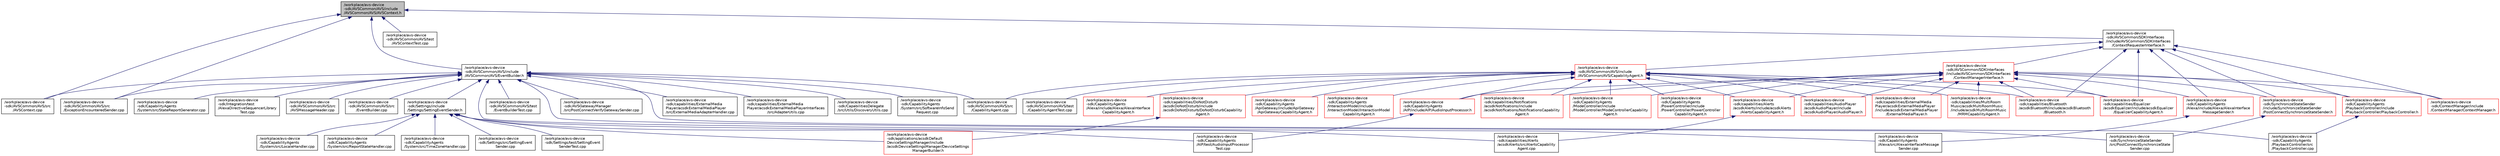 digraph "/workplace/avs-device-sdk/AVSCommon/AVS/include/AVSCommon/AVS/AVSContext.h"
{
  edge [fontname="Helvetica",fontsize="10",labelfontname="Helvetica",labelfontsize="10"];
  node [fontname="Helvetica",fontsize="10",shape=record];
  Node35 [label="/workplace/avs-device\l-sdk/AVSCommon/AVS/include\l/AVSCommon/AVS/AVSContext.h",height=0.2,width=0.4,color="black", fillcolor="grey75", style="filled", fontcolor="black"];
  Node35 -> Node36 [dir="back",color="midnightblue",fontsize="10",style="solid",fontname="Helvetica"];
  Node36 [label="/workplace/avs-device\l-sdk/AVSCommon/AVS/include\l/AVSCommon/AVS/EventBuilder.h",height=0.2,width=0.4,color="black", fillcolor="white", style="filled",URL="$_event_builder_8h.html"];
  Node36 -> Node37 [dir="back",color="midnightblue",fontsize="10",style="solid",fontname="Helvetica"];
  Node37 [label="/workplace/avs-device\l-sdk/AVSCommon/AVS/src\l/AVSContext.cpp",height=0.2,width=0.4,color="black", fillcolor="white", style="filled",URL="$_a_v_s_context_8cpp.html"];
  Node36 -> Node38 [dir="back",color="midnightblue",fontsize="10",style="solid",fontname="Helvetica"];
  Node38 [label="/workplace/avs-device\l-sdk/AVSCommon/AVS/src\l/AVSMessageHeader.cpp",height=0.2,width=0.4,color="black", fillcolor="white", style="filled",URL="$_a_v_s_message_header_8cpp.html"];
  Node36 -> Node39 [dir="back",color="midnightblue",fontsize="10",style="solid",fontname="Helvetica"];
  Node39 [label="/workplace/avs-device\l-sdk/AVSCommon/AVS/src\l/CapabilityAgent.cpp",height=0.2,width=0.4,color="black", fillcolor="white", style="filled",URL="$_capability_agent_8cpp.html"];
  Node36 -> Node40 [dir="back",color="midnightblue",fontsize="10",style="solid",fontname="Helvetica"];
  Node40 [label="/workplace/avs-device\l-sdk/AVSCommon/AVS/src\l/EventBuilder.cpp",height=0.2,width=0.4,color="black", fillcolor="white", style="filled",URL="$_event_builder_8cpp.html"];
  Node36 -> Node41 [dir="back",color="midnightblue",fontsize="10",style="solid",fontname="Helvetica"];
  Node41 [label="/workplace/avs-device\l-sdk/AVSCommon/AVS/src\l/ExceptionEncounteredSender.cpp",height=0.2,width=0.4,color="black", fillcolor="white", style="filled",URL="$_exception_encountered_sender_8cpp.html"];
  Node36 -> Node42 [dir="back",color="midnightblue",fontsize="10",style="solid",fontname="Helvetica"];
  Node42 [label="/workplace/avs-device\l-sdk/AVSCommon/AVS/test\l/EventBuilderTest.cpp",height=0.2,width=0.4,color="black", fillcolor="white", style="filled",URL="$_event_builder_test_8cpp.html"];
  Node36 -> Node43 [dir="back",color="midnightblue",fontsize="10",style="solid",fontname="Helvetica"];
  Node43 [label="/workplace/avs-device\l-sdk/AVSGatewayManager\l/src/PostConnectVerifyGatewaySender.cpp",height=0.2,width=0.4,color="black", fillcolor="white", style="filled",URL="$_post_connect_verify_gateway_sender_8cpp.html"];
  Node36 -> Node44 [dir="back",color="midnightblue",fontsize="10",style="solid",fontname="Helvetica"];
  Node44 [label="/workplace/avs-device\l-sdk/capabilities/ExternalMedia\lPlayer/acsdkExternalMediaPlayer\l/src/ExternalMediaAdapterHandler.cpp",height=0.2,width=0.4,color="black", fillcolor="white", style="filled",URL="$_external_media_adapter_handler_8cpp.html"];
  Node36 -> Node45 [dir="back",color="midnightblue",fontsize="10",style="solid",fontname="Helvetica"];
  Node45 [label="/workplace/avs-device\l-sdk/capabilities/ExternalMedia\lPlayer/acsdkExternalMediaPlayerInterfaces\l/src/AdapterUtils.cpp",height=0.2,width=0.4,color="black", fillcolor="white", style="filled",URL="$_adapter_utils_8cpp.html"];
  Node36 -> Node46 [dir="back",color="midnightblue",fontsize="10",style="solid",fontname="Helvetica"];
  Node46 [label="/workplace/avs-device\l-sdk/CapabilitiesDelegate\l/src/Utils/DiscoveryUtils.cpp",height=0.2,width=0.4,color="black", fillcolor="white", style="filled",URL="$_discovery_utils_8cpp.html"];
  Node36 -> Node47 [dir="back",color="midnightblue",fontsize="10",style="solid",fontname="Helvetica"];
  Node47 [label="/workplace/avs-device\l-sdk/CapabilityAgents\l/Alexa/src/AlexaInterfaceMessage\lSender.cpp",height=0.2,width=0.4,color="black", fillcolor="white", style="filled",URL="$_alexa_interface_message_sender_8cpp.html"];
  Node36 -> Node48 [dir="back",color="midnightblue",fontsize="10",style="solid",fontname="Helvetica"];
  Node48 [label="/workplace/avs-device\l-sdk/CapabilityAgents\l/PlaybackController/src\l/PlaybackController.cpp",height=0.2,width=0.4,color="black", fillcolor="white", style="filled",URL="$_playback_controller_8cpp.html"];
  Node36 -> Node49 [dir="back",color="midnightblue",fontsize="10",style="solid",fontname="Helvetica"];
  Node49 [label="/workplace/avs-device\l-sdk/CapabilityAgents\l/System/src/SoftwareInfoSend\lRequest.cpp",height=0.2,width=0.4,color="black", fillcolor="white", style="filled",URL="$_software_info_send_request_8cpp.html"];
  Node36 -> Node50 [dir="back",color="midnightblue",fontsize="10",style="solid",fontname="Helvetica"];
  Node50 [label="/workplace/avs-device\l-sdk/CapabilityAgents\l/System/src/StateReportGenerator.cpp",height=0.2,width=0.4,color="black", fillcolor="white", style="filled",URL="$_state_report_generator_8cpp.html"];
  Node36 -> Node51 [dir="back",color="midnightblue",fontsize="10",style="solid",fontname="Helvetica"];
  Node51 [label="/workplace/avs-device\l-sdk/Integration/test\l/AlexaDirectiveSequencerLibrary\lTest.cpp",height=0.2,width=0.4,color="black", fillcolor="white", style="filled",URL="$_alexa_directive_sequencer_library_test_8cpp.html"];
  Node36 -> Node52 [dir="back",color="midnightblue",fontsize="10",style="solid",fontname="Helvetica"];
  Node52 [label="/workplace/avs-device\l-sdk/Settings/include\l/Settings/SettingEventSender.h",height=0.2,width=0.4,color="black", fillcolor="white", style="filled",URL="$_setting_event_sender_8h.html"];
  Node52 -> Node53 [dir="back",color="midnightblue",fontsize="10",style="solid",fontname="Helvetica"];
  Node53 [label="/workplace/avs-device\l-sdk/applications/acsdkDefault\lDeviceSettingsManager/include\l/acsdkDeviceSettingsManager/DeviceSettings\lManagerBuilder.h",height=0.2,width=0.4,color="red", fillcolor="white", style="filled",URL="$_device_settings_manager_builder_8h.html"];
  Node52 -> Node56 [dir="back",color="midnightblue",fontsize="10",style="solid",fontname="Helvetica"];
  Node56 [label="/workplace/avs-device\l-sdk/capabilities/Alerts\l/acsdkAlerts/src/AlertsCapability\lAgent.cpp",height=0.2,width=0.4,color="black", fillcolor="white", style="filled",URL="$_alerts_capability_agent_8cpp.html"];
  Node52 -> Node57 [dir="back",color="midnightblue",fontsize="10",style="solid",fontname="Helvetica"];
  Node57 [label="/workplace/avs-device\l-sdk/CapabilityAgents\l/AIP/test/AudioInputProcessor\lTest.cpp",height=0.2,width=0.4,color="black", fillcolor="white", style="filled",URL="$_audio_input_processor_test_8cpp.html"];
  Node52 -> Node58 [dir="back",color="midnightblue",fontsize="10",style="solid",fontname="Helvetica"];
  Node58 [label="/workplace/avs-device\l-sdk/CapabilityAgents\l/System/src/LocaleHandler.cpp",height=0.2,width=0.4,color="black", fillcolor="white", style="filled",URL="$_locale_handler_8cpp.html"];
  Node52 -> Node59 [dir="back",color="midnightblue",fontsize="10",style="solid",fontname="Helvetica"];
  Node59 [label="/workplace/avs-device\l-sdk/CapabilityAgents\l/System/src/ReportStateHandler.cpp",height=0.2,width=0.4,color="black", fillcolor="white", style="filled",URL="$_report_state_handler_8cpp.html"];
  Node52 -> Node60 [dir="back",color="midnightblue",fontsize="10",style="solid",fontname="Helvetica"];
  Node60 [label="/workplace/avs-device\l-sdk/CapabilityAgents\l/System/src/TimeZoneHandler.cpp",height=0.2,width=0.4,color="black", fillcolor="white", style="filled",URL="$_time_zone_handler_8cpp.html"];
  Node52 -> Node61 [dir="back",color="midnightblue",fontsize="10",style="solid",fontname="Helvetica"];
  Node61 [label="/workplace/avs-device\l-sdk/Settings/src/SettingEvent\lSender.cpp",height=0.2,width=0.4,color="black", fillcolor="white", style="filled",URL="$_setting_event_sender_8cpp.html"];
  Node52 -> Node62 [dir="back",color="midnightblue",fontsize="10",style="solid",fontname="Helvetica"];
  Node62 [label="/workplace/avs-device\l-sdk/Settings/test/SettingEvent\lSenderTest.cpp",height=0.2,width=0.4,color="black", fillcolor="white", style="filled",URL="$_setting_event_sender_test_8cpp.html"];
  Node36 -> Node63 [dir="back",color="midnightblue",fontsize="10",style="solid",fontname="Helvetica"];
  Node63 [label="/workplace/avs-device\l-sdk/SynchronizeStateSender\l/src/PostConnectSynchronizeState\lSender.cpp",height=0.2,width=0.4,color="black", fillcolor="white", style="filled",URL="$_post_connect_synchronize_state_sender_8cpp.html"];
  Node35 -> Node37 [dir="back",color="midnightblue",fontsize="10",style="solid",fontname="Helvetica"];
  Node35 -> Node41 [dir="back",color="midnightblue",fontsize="10",style="solid",fontname="Helvetica"];
  Node35 -> Node64 [dir="back",color="midnightblue",fontsize="10",style="solid",fontname="Helvetica"];
  Node64 [label="/workplace/avs-device\l-sdk/AVSCommon/AVS/test\l/AVSContextTest.cpp",height=0.2,width=0.4,color="black", fillcolor="white", style="filled",URL="$_a_v_s_context_test_8cpp.html"];
  Node35 -> Node65 [dir="back",color="midnightblue",fontsize="10",style="solid",fontname="Helvetica"];
  Node65 [label="/workplace/avs-device\l-sdk/AVSCommon/SDKInterfaces\l/include/AVSCommon/SDKInterfaces\l/ContextRequesterInterface.h",height=0.2,width=0.4,color="black", fillcolor="white", style="filled",URL="$_context_requester_interface_8h.html"];
  Node65 -> Node66 [dir="back",color="midnightblue",fontsize="10",style="solid",fontname="Helvetica"];
  Node66 [label="/workplace/avs-device\l-sdk/AVSCommon/AVS/include\l/AVSCommon/AVS/CapabilityAgent.h",height=0.2,width=0.4,color="red", fillcolor="white", style="filled",URL="$_capability_agent_8h.html"];
  Node66 -> Node39 [dir="back",color="midnightblue",fontsize="10",style="solid",fontname="Helvetica"];
  Node66 -> Node67 [dir="back",color="midnightblue",fontsize="10",style="solid",fontname="Helvetica"];
  Node67 [label="/workplace/avs-device\l-sdk/AVSCommon/AVS/test\l/CapabilityAgentTest.cpp",height=0.2,width=0.4,color="black", fillcolor="white", style="filled",URL="$_capability_agent_test_8cpp.html"];
  Node66 -> Node68 [dir="back",color="midnightblue",fontsize="10",style="solid",fontname="Helvetica"];
  Node68 [label="/workplace/avs-device\l-sdk/capabilities/Alerts\l/acsdkAlerts/include/acsdkAlerts\l/AlertsCapabilityAgent.h",height=0.2,width=0.4,color="red", fillcolor="white", style="filled",URL="$_alerts_capability_agent_8h.html"];
  Node68 -> Node56 [dir="back",color="midnightblue",fontsize="10",style="solid",fontname="Helvetica"];
  Node66 -> Node72 [dir="back",color="midnightblue",fontsize="10",style="solid",fontname="Helvetica"];
  Node72 [label="/workplace/avs-device\l-sdk/capabilities/AudioPlayer\l/acsdkAudioPlayer/include\l/acsdkAudioPlayer/AudioPlayer.h",height=0.2,width=0.4,color="red", fillcolor="white", style="filled",URL="$_audio_player_8h.html"];
  Node66 -> Node92 [dir="back",color="midnightblue",fontsize="10",style="solid",fontname="Helvetica"];
  Node92 [label="/workplace/avs-device\l-sdk/capabilities/Bluetooth\l/acsdkBluetooth/include/acsdkBluetooth\l/Bluetooth.h",height=0.2,width=0.4,color="red", fillcolor="white", style="filled",URL="$_bluetooth_8h.html"];
  Node66 -> Node96 [dir="back",color="midnightblue",fontsize="10",style="solid",fontname="Helvetica"];
  Node96 [label="/workplace/avs-device\l-sdk/capabilities/DoNotDisturb\l/acsdkDoNotDisturb/include\l/acsdkDoNotDisturb/DoNotDisturbCapability\lAgent.h",height=0.2,width=0.4,color="red", fillcolor="white", style="filled",URL="$_do_not_disturb_capability_agent_8h.html"];
  Node96 -> Node53 [dir="back",color="midnightblue",fontsize="10",style="solid",fontname="Helvetica"];
  Node66 -> Node104 [dir="back",color="midnightblue",fontsize="10",style="solid",fontname="Helvetica"];
  Node104 [label="/workplace/avs-device\l-sdk/capabilities/Equalizer\l/acsdkEqualizer/include/acsdkEqualizer\l/EqualizerCapabilityAgent.h",height=0.2,width=0.4,color="red", fillcolor="white", style="filled",URL="$_equalizer_capability_agent_8h.html"];
  Node66 -> Node106 [dir="back",color="midnightblue",fontsize="10",style="solid",fontname="Helvetica"];
  Node106 [label="/workplace/avs-device\l-sdk/capabilities/ExternalMedia\lPlayer/acsdkExternalMediaPlayer\l/include/acsdkExternalMediaPlayer\l/ExternalMediaPlayer.h",height=0.2,width=0.4,color="red", fillcolor="white", style="filled",URL="$_external_media_player_8h.html"];
  Node66 -> Node115 [dir="back",color="midnightblue",fontsize="10",style="solid",fontname="Helvetica"];
  Node115 [label="/workplace/avs-device\l-sdk/capabilities/MultiRoom\lMusic/acsdkMultiRoomMusic\l/include/acsdkMultiRoomMusic\l/MRMCapabilityAgent.h",height=0.2,width=0.4,color="red", fillcolor="white", style="filled",URL="$_m_r_m_capability_agent_8h.html"];
  Node66 -> Node118 [dir="back",color="midnightblue",fontsize="10",style="solid",fontname="Helvetica"];
  Node118 [label="/workplace/avs-device\l-sdk/capabilities/Notifications\l/acsdkNotifications/include\l/acsdkNotifications/NotificationsCapability\lAgent.h",height=0.2,width=0.4,color="red", fillcolor="white", style="filled",URL="$_notifications_capability_agent_8h.html"];
  Node66 -> Node121 [dir="back",color="midnightblue",fontsize="10",style="solid",fontname="Helvetica"];
  Node121 [label="/workplace/avs-device\l-sdk/CapabilityAgents\l/AIP/include/AIP/AudioInputProcessor.h",height=0.2,width=0.4,color="red", fillcolor="white", style="filled",URL="$_audio_input_processor_8h.html"];
  Node121 -> Node57 [dir="back",color="midnightblue",fontsize="10",style="solid",fontname="Helvetica"];
  Node66 -> Node126 [dir="back",color="midnightblue",fontsize="10",style="solid",fontname="Helvetica"];
  Node126 [label="/workplace/avs-device\l-sdk/CapabilityAgents\l/Alexa/include/Alexa/AlexaInterface\lCapabilityAgent.h",height=0.2,width=0.4,color="red", fillcolor="white", style="filled",URL="$_alexa_interface_capability_agent_8h.html"];
  Node66 -> Node132 [dir="back",color="midnightblue",fontsize="10",style="solid",fontname="Helvetica"];
  Node132 [label="/workplace/avs-device\l-sdk/CapabilityAgents\l/ApiGateway/include/ApiGateway\l/ApiGatewayCapabilityAgent.h",height=0.2,width=0.4,color="red", fillcolor="white", style="filled",URL="$_api_gateway_capability_agent_8h.html"];
  Node66 -> Node135 [dir="back",color="midnightblue",fontsize="10",style="solid",fontname="Helvetica"];
  Node135 [label="/workplace/avs-device\l-sdk/CapabilityAgents\l/InteractionModel/include\l/InteractionModel/InteractionModel\lCapabilityAgent.h",height=0.2,width=0.4,color="red", fillcolor="white", style="filled",URL="$_interaction_model_capability_agent_8h.html"];
  Node66 -> Node139 [dir="back",color="midnightblue",fontsize="10",style="solid",fontname="Helvetica"];
  Node139 [label="/workplace/avs-device\l-sdk/CapabilityAgents\l/ModeController/include\l/ModeController/ModeControllerCapability\lAgent.h",height=0.2,width=0.4,color="red", fillcolor="white", style="filled",URL="$_mode_controller_capability_agent_8h.html"];
  Node66 -> Node142 [dir="back",color="midnightblue",fontsize="10",style="solid",fontname="Helvetica"];
  Node142 [label="/workplace/avs-device\l-sdk/CapabilityAgents\l/PowerController/include\l/PowerController/PowerController\lCapabilityAgent.h",height=0.2,width=0.4,color="red", fillcolor="white", style="filled",URL="$_power_controller_capability_agent_8h.html"];
  Node65 -> Node180 [dir="back",color="midnightblue",fontsize="10",style="solid",fontname="Helvetica"];
  Node180 [label="/workplace/avs-device\l-sdk/AVSCommon/SDKInterfaces\l/include/AVSCommon/SDKInterfaces\l/ContextManagerInterface.h",height=0.2,width=0.4,color="red", fillcolor="white", style="filled",URL="$_context_manager_interface_8h.html"];
  Node180 -> Node68 [dir="back",color="midnightblue",fontsize="10",style="solid",fontname="Helvetica"];
  Node180 -> Node72 [dir="back",color="midnightblue",fontsize="10",style="solid",fontname="Helvetica"];
  Node180 -> Node92 [dir="back",color="midnightblue",fontsize="10",style="solid",fontname="Helvetica"];
  Node180 -> Node104 [dir="back",color="midnightblue",fontsize="10",style="solid",fontname="Helvetica"];
  Node180 -> Node106 [dir="back",color="midnightblue",fontsize="10",style="solid",fontname="Helvetica"];
  Node180 -> Node115 [dir="back",color="midnightblue",fontsize="10",style="solid",fontname="Helvetica"];
  Node180 -> Node118 [dir="back",color="midnightblue",fontsize="10",style="solid",fontname="Helvetica"];
  Node180 -> Node121 [dir="back",color="midnightblue",fontsize="10",style="solid",fontname="Helvetica"];
  Node180 -> Node214 [dir="back",color="midnightblue",fontsize="10",style="solid",fontname="Helvetica"];
  Node214 [label="/workplace/avs-device\l-sdk/CapabilityAgents\l/Alexa/include/Alexa/AlexaInterface\lMessageSender.h",height=0.2,width=0.4,color="red", fillcolor="white", style="filled",URL="$_alexa_interface_message_sender_8h.html"];
  Node214 -> Node47 [dir="back",color="midnightblue",fontsize="10",style="solid",fontname="Helvetica"];
  Node180 -> Node139 [dir="back",color="midnightblue",fontsize="10",style="solid",fontname="Helvetica"];
  Node180 -> Node215 [dir="back",color="midnightblue",fontsize="10",style="solid",fontname="Helvetica"];
  Node215 [label="/workplace/avs-device\l-sdk/CapabilityAgents\l/PlaybackController/include\l/PlaybackController/PlaybackController.h",height=0.2,width=0.4,color="red", fillcolor="white", style="filled",URL="$_playback_controller_8h.html"];
  Node215 -> Node48 [dir="back",color="midnightblue",fontsize="10",style="solid",fontname="Helvetica"];
  Node180 -> Node142 [dir="back",color="midnightblue",fontsize="10",style="solid",fontname="Helvetica"];
  Node180 -> Node221 [dir="back",color="midnightblue",fontsize="10",style="solid",fontname="Helvetica"];
  Node221 [label="/workplace/avs-device\l-sdk/ContextManager/include\l/ContextManager/ContextManager.h",height=0.2,width=0.4,color="red", fillcolor="white", style="filled",URL="$_context_manager_8h.html"];
  Node180 -> Node234 [dir="back",color="midnightblue",fontsize="10",style="solid",fontname="Helvetica"];
  Node234 [label="/workplace/avs-device\l-sdk/SynchronizeStateSender\l/include/SynchronizeStateSender\l/PostConnectSynchronizeStateSender.h",height=0.2,width=0.4,color="red", fillcolor="white", style="filled",URL="$_post_connect_synchronize_state_sender_8h.html"];
  Node234 -> Node63 [dir="back",color="midnightblue",fontsize="10",style="solid",fontname="Helvetica"];
  Node65 -> Node92 [dir="back",color="midnightblue",fontsize="10",style="solid",fontname="Helvetica"];
  Node65 -> Node104 [dir="back",color="midnightblue",fontsize="10",style="solid",fontname="Helvetica"];
  Node65 -> Node214 [dir="back",color="midnightblue",fontsize="10",style="solid",fontname="Helvetica"];
  Node65 -> Node215 [dir="back",color="midnightblue",fontsize="10",style="solid",fontname="Helvetica"];
  Node65 -> Node221 [dir="back",color="midnightblue",fontsize="10",style="solid",fontname="Helvetica"];
  Node65 -> Node234 [dir="back",color="midnightblue",fontsize="10",style="solid",fontname="Helvetica"];
}
